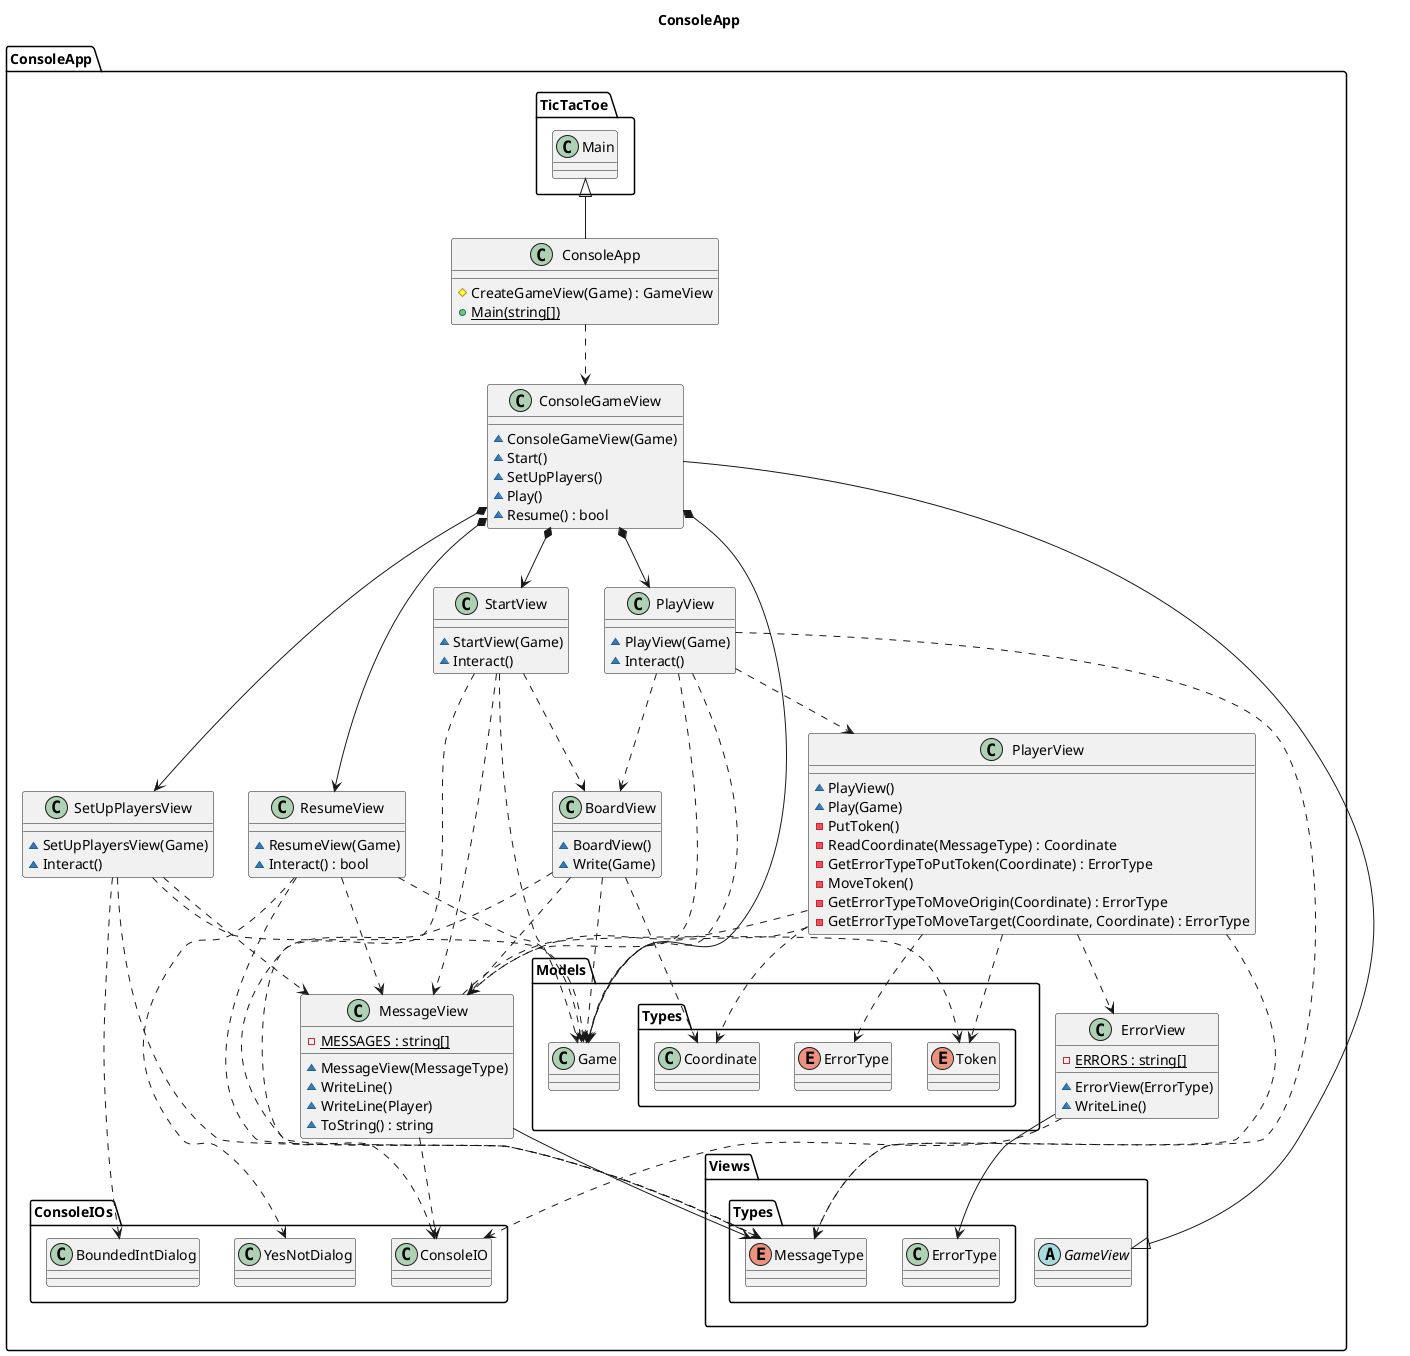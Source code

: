 @startuml TicTacToeConsoleApp
title ConsoleApp
namespace ConsoleApp{
    class ConsoleApp{
        #CreateGameView(Game) : GameView
        +{static} Main(string[])
    }
    ConsoleApp -up-|> TicTacToe.Main
    ConsoleApp .down.> ConsoleGameView
    
    abstract Views.GameView{}


    class ConsoleGameView{
        ~ConsoleGameView(Game)
        ~Start()
        ~SetUpPlayers()
        ~Play()
        ~Resume() : bool
    }
    ConsoleGameView -up-|> Views.GameView
    ConsoleGameView *--> Models.Game
    ConsoleGameView *--> StartView
    ConsoleGameView *--> SetUpPlayersView
    ConsoleGameView *--> PlayView
    ConsoleGameView *--> ResumeView

    class StartView{
        ~StartView(Game)
        ~Interact()
    }
    StartView ..> MessageView
    StartView ..> Views.Types.MessageType
    StartView ..> BoardView
    StartView ..> Models.Game

    class SetUpPlayersView{
        ~SetUpPlayersView(Game)
        ~Interact()
    }
    SetUpPlayersView ..> Models.Game
    SetUpPlayersView ..> MessageView
    SetUpPlayersView ..> Views.Types.MessageType
    SetUpPlayersView ..> ConsoleApp.ConsoleIOs.BoundedIntDialog

    class PlayView{
        ~PlayView(Game)
        ~Interact()
    }
    PlayView ..> Models.Game
    PlayView ..> PlayerView
    PlayView ..> BoardView
    PlayView ..> MessageView
    PlayView ..> Views.Types.MessageType

    class ResumeView{
        ~ResumeView(Game)
        ~Interact() : bool
    }
    ResumeView ..> Models.Game
    ResumeView ..> MessageView
    ResumeView ..> Views.Types.MessageType
    ResumeView ..> ConsoleApp.ConsoleIOs.YesNotDialog

    class BoardView{
        ~BoardView()
        ~Write(Game)
    }
    BoardView ..> Models.Game
    BoardView ..> Models.Types.Coordinate
    BoardView ..> MessageView
    BoardView ..> ConsoleApp.ConsoleIOs.ConsoleIO   

    class PlayerView{
        ~PlayView()
        ~Play(Game)
        -PutToken()
        -ReadCoordinate(MessageType) : Coordinate
        -GetErrorTypeToPutToken(Coordinate) : ErrorType
        -MoveToken()
        -GetErrorTypeToMoveOrigin(Coordinate) : ErrorType
        -GetErrorTypeToMoveTarget(Coordinate, Coordinate) : ErrorType
    }
    PlayerView ..> Models.Game
    PlayerView ..> Models.Types.Coordinate
    PlayerView ..> Models.Types.Token
    PlayerView ..> MessageView
    PlayerView ..> Views.Types.MessageType
    PlayerView ..> ErrorView
    PlayerView ..> Models.Types.ErrorType

    class MessageView{
        -{static} MESSAGES : string[]
        ~MessageView(MessageType)
        ~WriteLine()
        ~WriteLine(Player)
        ~ToString() : string
    }
    MessageView --> Views.Types.MessageType
    MessageView ..> Models.Types.Token
    MessageView ..> ConsoleApp.ConsoleIOs.ConsoleIO

    class ErrorView{
        -{static} ERRORS : string[]
        ~ErrorView(ErrorType)
        ~WriteLine()
    }
    ErrorView --> Views.Types.ErrorType
    ErrorView ..> ConsoleApp.ConsoleIOs.ConsoleIO

    enum Views.Types.MessageType{}
    enum Models.Types.Token{}
    enum Models.Types.ErrorType{}
}

@enduml